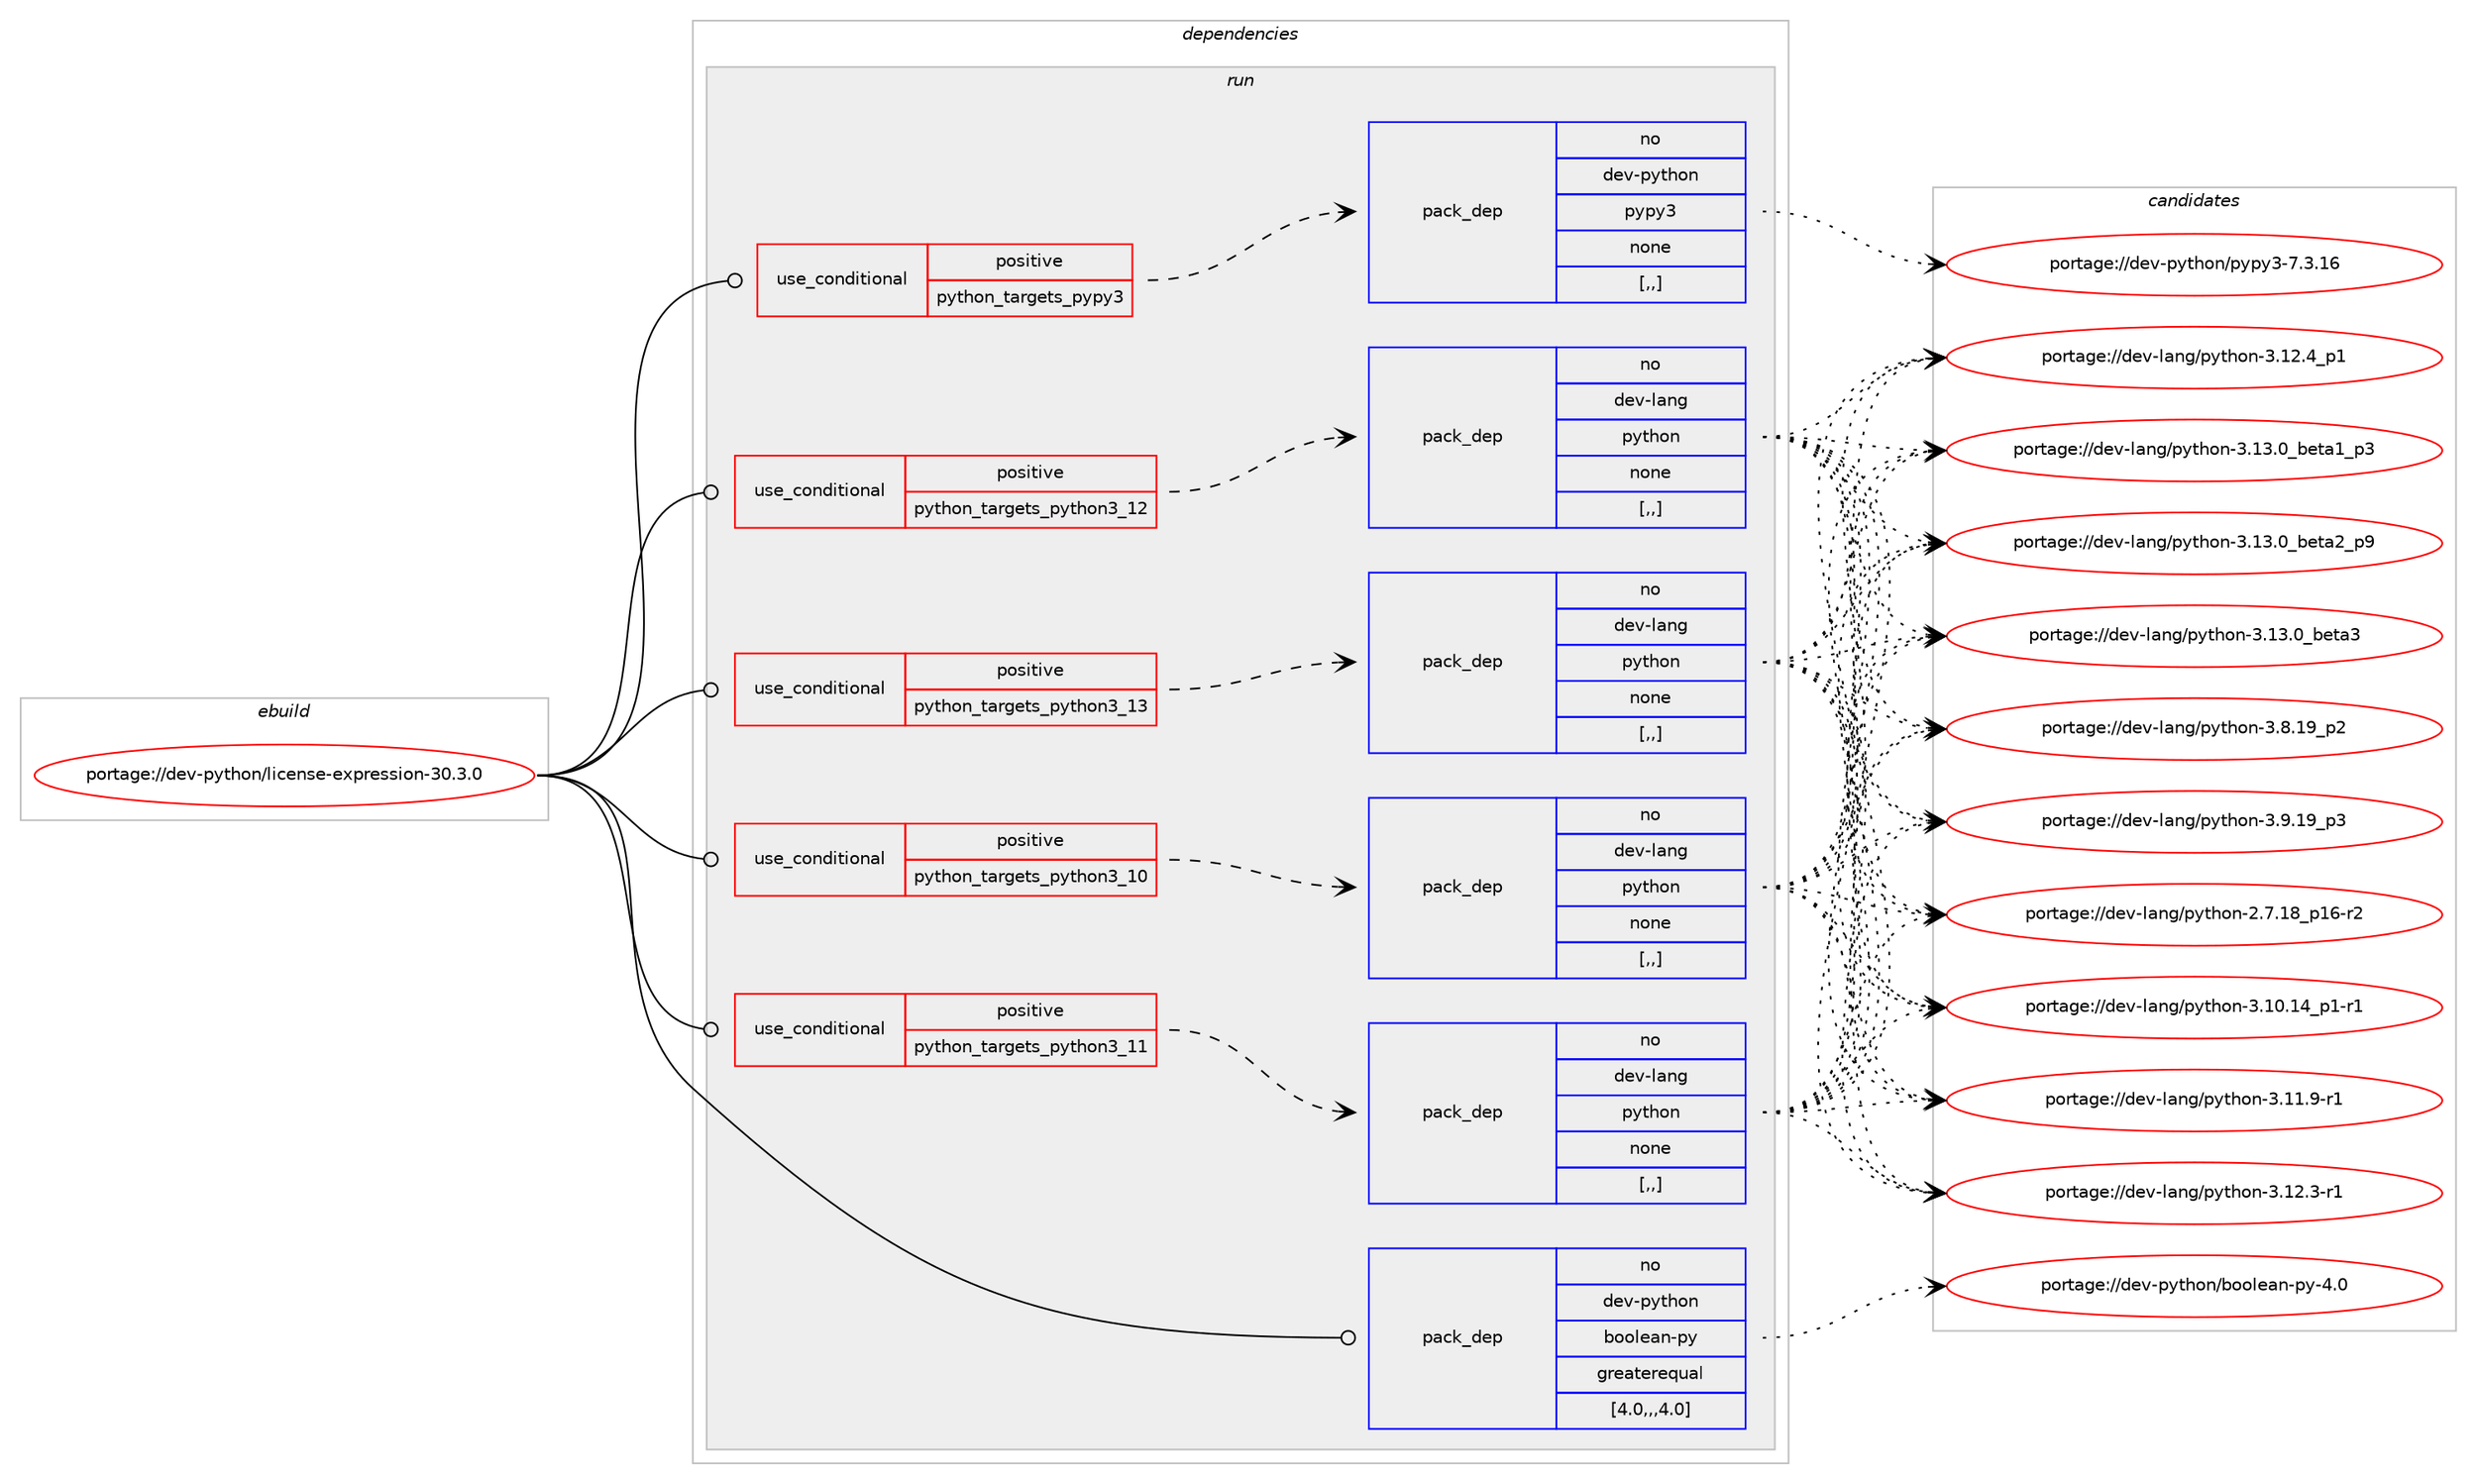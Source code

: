 digraph prolog {

# *************
# Graph options
# *************

newrank=true;
concentrate=true;
compound=true;
graph [rankdir=LR,fontname=Helvetica,fontsize=10,ranksep=1.5];#, ranksep=2.5, nodesep=0.2];
edge  [arrowhead=vee];
node  [fontname=Helvetica,fontsize=10];

# **********
# The ebuild
# **********

subgraph cluster_leftcol {
color=gray;
rank=same;
label=<<i>ebuild</i>>;
id [label="portage://dev-python/license-expression-30.3.0", color=red, width=4, href="../dev-python/license-expression-30.3.0.svg"];
}

# ****************
# The dependencies
# ****************

subgraph cluster_midcol {
color=gray;
label=<<i>dependencies</i>>;
subgraph cluster_compile {
fillcolor="#eeeeee";
style=filled;
label=<<i>compile</i>>;
}
subgraph cluster_compileandrun {
fillcolor="#eeeeee";
style=filled;
label=<<i>compile and run</i>>;
}
subgraph cluster_run {
fillcolor="#eeeeee";
style=filled;
label=<<i>run</i>>;
subgraph cond33473 {
dependency146912 [label=<<TABLE BORDER="0" CELLBORDER="1" CELLSPACING="0" CELLPADDING="4"><TR><TD ROWSPAN="3" CELLPADDING="10">use_conditional</TD></TR><TR><TD>positive</TD></TR><TR><TD>python_targets_pypy3</TD></TR></TABLE>>, shape=none, color=red];
subgraph pack112224 {
dependency146913 [label=<<TABLE BORDER="0" CELLBORDER="1" CELLSPACING="0" CELLPADDING="4" WIDTH="220"><TR><TD ROWSPAN="6" CELLPADDING="30">pack_dep</TD></TR><TR><TD WIDTH="110">no</TD></TR><TR><TD>dev-python</TD></TR><TR><TD>pypy3</TD></TR><TR><TD>none</TD></TR><TR><TD>[,,]</TD></TR></TABLE>>, shape=none, color=blue];
}
dependency146912:e -> dependency146913:w [weight=20,style="dashed",arrowhead="vee"];
}
id:e -> dependency146912:w [weight=20,style="solid",arrowhead="odot"];
subgraph cond33474 {
dependency146914 [label=<<TABLE BORDER="0" CELLBORDER="1" CELLSPACING="0" CELLPADDING="4"><TR><TD ROWSPAN="3" CELLPADDING="10">use_conditional</TD></TR><TR><TD>positive</TD></TR><TR><TD>python_targets_python3_10</TD></TR></TABLE>>, shape=none, color=red];
subgraph pack112225 {
dependency146915 [label=<<TABLE BORDER="0" CELLBORDER="1" CELLSPACING="0" CELLPADDING="4" WIDTH="220"><TR><TD ROWSPAN="6" CELLPADDING="30">pack_dep</TD></TR><TR><TD WIDTH="110">no</TD></TR><TR><TD>dev-lang</TD></TR><TR><TD>python</TD></TR><TR><TD>none</TD></TR><TR><TD>[,,]</TD></TR></TABLE>>, shape=none, color=blue];
}
dependency146914:e -> dependency146915:w [weight=20,style="dashed",arrowhead="vee"];
}
id:e -> dependency146914:w [weight=20,style="solid",arrowhead="odot"];
subgraph cond33475 {
dependency146916 [label=<<TABLE BORDER="0" CELLBORDER="1" CELLSPACING="0" CELLPADDING="4"><TR><TD ROWSPAN="3" CELLPADDING="10">use_conditional</TD></TR><TR><TD>positive</TD></TR><TR><TD>python_targets_python3_11</TD></TR></TABLE>>, shape=none, color=red];
subgraph pack112226 {
dependency146917 [label=<<TABLE BORDER="0" CELLBORDER="1" CELLSPACING="0" CELLPADDING="4" WIDTH="220"><TR><TD ROWSPAN="6" CELLPADDING="30">pack_dep</TD></TR><TR><TD WIDTH="110">no</TD></TR><TR><TD>dev-lang</TD></TR><TR><TD>python</TD></TR><TR><TD>none</TD></TR><TR><TD>[,,]</TD></TR></TABLE>>, shape=none, color=blue];
}
dependency146916:e -> dependency146917:w [weight=20,style="dashed",arrowhead="vee"];
}
id:e -> dependency146916:w [weight=20,style="solid",arrowhead="odot"];
subgraph cond33476 {
dependency146918 [label=<<TABLE BORDER="0" CELLBORDER="1" CELLSPACING="0" CELLPADDING="4"><TR><TD ROWSPAN="3" CELLPADDING="10">use_conditional</TD></TR><TR><TD>positive</TD></TR><TR><TD>python_targets_python3_12</TD></TR></TABLE>>, shape=none, color=red];
subgraph pack112227 {
dependency146919 [label=<<TABLE BORDER="0" CELLBORDER="1" CELLSPACING="0" CELLPADDING="4" WIDTH="220"><TR><TD ROWSPAN="6" CELLPADDING="30">pack_dep</TD></TR><TR><TD WIDTH="110">no</TD></TR><TR><TD>dev-lang</TD></TR><TR><TD>python</TD></TR><TR><TD>none</TD></TR><TR><TD>[,,]</TD></TR></TABLE>>, shape=none, color=blue];
}
dependency146918:e -> dependency146919:w [weight=20,style="dashed",arrowhead="vee"];
}
id:e -> dependency146918:w [weight=20,style="solid",arrowhead="odot"];
subgraph cond33477 {
dependency146920 [label=<<TABLE BORDER="0" CELLBORDER="1" CELLSPACING="0" CELLPADDING="4"><TR><TD ROWSPAN="3" CELLPADDING="10">use_conditional</TD></TR><TR><TD>positive</TD></TR><TR><TD>python_targets_python3_13</TD></TR></TABLE>>, shape=none, color=red];
subgraph pack112228 {
dependency146921 [label=<<TABLE BORDER="0" CELLBORDER="1" CELLSPACING="0" CELLPADDING="4" WIDTH="220"><TR><TD ROWSPAN="6" CELLPADDING="30">pack_dep</TD></TR><TR><TD WIDTH="110">no</TD></TR><TR><TD>dev-lang</TD></TR><TR><TD>python</TD></TR><TR><TD>none</TD></TR><TR><TD>[,,]</TD></TR></TABLE>>, shape=none, color=blue];
}
dependency146920:e -> dependency146921:w [weight=20,style="dashed",arrowhead="vee"];
}
id:e -> dependency146920:w [weight=20,style="solid",arrowhead="odot"];
subgraph pack112229 {
dependency146922 [label=<<TABLE BORDER="0" CELLBORDER="1" CELLSPACING="0" CELLPADDING="4" WIDTH="220"><TR><TD ROWSPAN="6" CELLPADDING="30">pack_dep</TD></TR><TR><TD WIDTH="110">no</TD></TR><TR><TD>dev-python</TD></TR><TR><TD>boolean-py</TD></TR><TR><TD>greaterequal</TD></TR><TR><TD>[4.0,,,4.0]</TD></TR></TABLE>>, shape=none, color=blue];
}
id:e -> dependency146922:w [weight=20,style="solid",arrowhead="odot"];
}
}

# **************
# The candidates
# **************

subgraph cluster_choices {
rank=same;
color=gray;
label=<<i>candidates</i>>;

subgraph choice112224 {
color=black;
nodesep=1;
choice10010111845112121116104111110471121211121215145554651464954 [label="portage://dev-python/pypy3-7.3.16", color=red, width=4,href="../dev-python/pypy3-7.3.16.svg"];
dependency146913:e -> choice10010111845112121116104111110471121211121215145554651464954:w [style=dotted,weight="100"];
}
subgraph choice112225 {
color=black;
nodesep=1;
choice100101118451089711010347112121116104111110455046554649569511249544511450 [label="portage://dev-lang/python-2.7.18_p16-r2", color=red, width=4,href="../dev-lang/python-2.7.18_p16-r2.svg"];
choice100101118451089711010347112121116104111110455146494846495295112494511449 [label="portage://dev-lang/python-3.10.14_p1-r1", color=red, width=4,href="../dev-lang/python-3.10.14_p1-r1.svg"];
choice100101118451089711010347112121116104111110455146494946574511449 [label="portage://dev-lang/python-3.11.9-r1", color=red, width=4,href="../dev-lang/python-3.11.9-r1.svg"];
choice100101118451089711010347112121116104111110455146495046514511449 [label="portage://dev-lang/python-3.12.3-r1", color=red, width=4,href="../dev-lang/python-3.12.3-r1.svg"];
choice100101118451089711010347112121116104111110455146495046529511249 [label="portage://dev-lang/python-3.12.4_p1", color=red, width=4,href="../dev-lang/python-3.12.4_p1.svg"];
choice10010111845108971101034711212111610411111045514649514648959810111697499511251 [label="portage://dev-lang/python-3.13.0_beta1_p3", color=red, width=4,href="../dev-lang/python-3.13.0_beta1_p3.svg"];
choice10010111845108971101034711212111610411111045514649514648959810111697509511257 [label="portage://dev-lang/python-3.13.0_beta2_p9", color=red, width=4,href="../dev-lang/python-3.13.0_beta2_p9.svg"];
choice1001011184510897110103471121211161041111104551464951464895981011169751 [label="portage://dev-lang/python-3.13.0_beta3", color=red, width=4,href="../dev-lang/python-3.13.0_beta3.svg"];
choice100101118451089711010347112121116104111110455146564649579511250 [label="portage://dev-lang/python-3.8.19_p2", color=red, width=4,href="../dev-lang/python-3.8.19_p2.svg"];
choice100101118451089711010347112121116104111110455146574649579511251 [label="portage://dev-lang/python-3.9.19_p3", color=red, width=4,href="../dev-lang/python-3.9.19_p3.svg"];
dependency146915:e -> choice100101118451089711010347112121116104111110455046554649569511249544511450:w [style=dotted,weight="100"];
dependency146915:e -> choice100101118451089711010347112121116104111110455146494846495295112494511449:w [style=dotted,weight="100"];
dependency146915:e -> choice100101118451089711010347112121116104111110455146494946574511449:w [style=dotted,weight="100"];
dependency146915:e -> choice100101118451089711010347112121116104111110455146495046514511449:w [style=dotted,weight="100"];
dependency146915:e -> choice100101118451089711010347112121116104111110455146495046529511249:w [style=dotted,weight="100"];
dependency146915:e -> choice10010111845108971101034711212111610411111045514649514648959810111697499511251:w [style=dotted,weight="100"];
dependency146915:e -> choice10010111845108971101034711212111610411111045514649514648959810111697509511257:w [style=dotted,weight="100"];
dependency146915:e -> choice1001011184510897110103471121211161041111104551464951464895981011169751:w [style=dotted,weight="100"];
dependency146915:e -> choice100101118451089711010347112121116104111110455146564649579511250:w [style=dotted,weight="100"];
dependency146915:e -> choice100101118451089711010347112121116104111110455146574649579511251:w [style=dotted,weight="100"];
}
subgraph choice112226 {
color=black;
nodesep=1;
choice100101118451089711010347112121116104111110455046554649569511249544511450 [label="portage://dev-lang/python-2.7.18_p16-r2", color=red, width=4,href="../dev-lang/python-2.7.18_p16-r2.svg"];
choice100101118451089711010347112121116104111110455146494846495295112494511449 [label="portage://dev-lang/python-3.10.14_p1-r1", color=red, width=4,href="../dev-lang/python-3.10.14_p1-r1.svg"];
choice100101118451089711010347112121116104111110455146494946574511449 [label="portage://dev-lang/python-3.11.9-r1", color=red, width=4,href="../dev-lang/python-3.11.9-r1.svg"];
choice100101118451089711010347112121116104111110455146495046514511449 [label="portage://dev-lang/python-3.12.3-r1", color=red, width=4,href="../dev-lang/python-3.12.3-r1.svg"];
choice100101118451089711010347112121116104111110455146495046529511249 [label="portage://dev-lang/python-3.12.4_p1", color=red, width=4,href="../dev-lang/python-3.12.4_p1.svg"];
choice10010111845108971101034711212111610411111045514649514648959810111697499511251 [label="portage://dev-lang/python-3.13.0_beta1_p3", color=red, width=4,href="../dev-lang/python-3.13.0_beta1_p3.svg"];
choice10010111845108971101034711212111610411111045514649514648959810111697509511257 [label="portage://dev-lang/python-3.13.0_beta2_p9", color=red, width=4,href="../dev-lang/python-3.13.0_beta2_p9.svg"];
choice1001011184510897110103471121211161041111104551464951464895981011169751 [label="portage://dev-lang/python-3.13.0_beta3", color=red, width=4,href="../dev-lang/python-3.13.0_beta3.svg"];
choice100101118451089711010347112121116104111110455146564649579511250 [label="portage://dev-lang/python-3.8.19_p2", color=red, width=4,href="../dev-lang/python-3.8.19_p2.svg"];
choice100101118451089711010347112121116104111110455146574649579511251 [label="portage://dev-lang/python-3.9.19_p3", color=red, width=4,href="../dev-lang/python-3.9.19_p3.svg"];
dependency146917:e -> choice100101118451089711010347112121116104111110455046554649569511249544511450:w [style=dotted,weight="100"];
dependency146917:e -> choice100101118451089711010347112121116104111110455146494846495295112494511449:w [style=dotted,weight="100"];
dependency146917:e -> choice100101118451089711010347112121116104111110455146494946574511449:w [style=dotted,weight="100"];
dependency146917:e -> choice100101118451089711010347112121116104111110455146495046514511449:w [style=dotted,weight="100"];
dependency146917:e -> choice100101118451089711010347112121116104111110455146495046529511249:w [style=dotted,weight="100"];
dependency146917:e -> choice10010111845108971101034711212111610411111045514649514648959810111697499511251:w [style=dotted,weight="100"];
dependency146917:e -> choice10010111845108971101034711212111610411111045514649514648959810111697509511257:w [style=dotted,weight="100"];
dependency146917:e -> choice1001011184510897110103471121211161041111104551464951464895981011169751:w [style=dotted,weight="100"];
dependency146917:e -> choice100101118451089711010347112121116104111110455146564649579511250:w [style=dotted,weight="100"];
dependency146917:e -> choice100101118451089711010347112121116104111110455146574649579511251:w [style=dotted,weight="100"];
}
subgraph choice112227 {
color=black;
nodesep=1;
choice100101118451089711010347112121116104111110455046554649569511249544511450 [label="portage://dev-lang/python-2.7.18_p16-r2", color=red, width=4,href="../dev-lang/python-2.7.18_p16-r2.svg"];
choice100101118451089711010347112121116104111110455146494846495295112494511449 [label="portage://dev-lang/python-3.10.14_p1-r1", color=red, width=4,href="../dev-lang/python-3.10.14_p1-r1.svg"];
choice100101118451089711010347112121116104111110455146494946574511449 [label="portage://dev-lang/python-3.11.9-r1", color=red, width=4,href="../dev-lang/python-3.11.9-r1.svg"];
choice100101118451089711010347112121116104111110455146495046514511449 [label="portage://dev-lang/python-3.12.3-r1", color=red, width=4,href="../dev-lang/python-3.12.3-r1.svg"];
choice100101118451089711010347112121116104111110455146495046529511249 [label="portage://dev-lang/python-3.12.4_p1", color=red, width=4,href="../dev-lang/python-3.12.4_p1.svg"];
choice10010111845108971101034711212111610411111045514649514648959810111697499511251 [label="portage://dev-lang/python-3.13.0_beta1_p3", color=red, width=4,href="../dev-lang/python-3.13.0_beta1_p3.svg"];
choice10010111845108971101034711212111610411111045514649514648959810111697509511257 [label="portage://dev-lang/python-3.13.0_beta2_p9", color=red, width=4,href="../dev-lang/python-3.13.0_beta2_p9.svg"];
choice1001011184510897110103471121211161041111104551464951464895981011169751 [label="portage://dev-lang/python-3.13.0_beta3", color=red, width=4,href="../dev-lang/python-3.13.0_beta3.svg"];
choice100101118451089711010347112121116104111110455146564649579511250 [label="portage://dev-lang/python-3.8.19_p2", color=red, width=4,href="../dev-lang/python-3.8.19_p2.svg"];
choice100101118451089711010347112121116104111110455146574649579511251 [label="portage://dev-lang/python-3.9.19_p3", color=red, width=4,href="../dev-lang/python-3.9.19_p3.svg"];
dependency146919:e -> choice100101118451089711010347112121116104111110455046554649569511249544511450:w [style=dotted,weight="100"];
dependency146919:e -> choice100101118451089711010347112121116104111110455146494846495295112494511449:w [style=dotted,weight="100"];
dependency146919:e -> choice100101118451089711010347112121116104111110455146494946574511449:w [style=dotted,weight="100"];
dependency146919:e -> choice100101118451089711010347112121116104111110455146495046514511449:w [style=dotted,weight="100"];
dependency146919:e -> choice100101118451089711010347112121116104111110455146495046529511249:w [style=dotted,weight="100"];
dependency146919:e -> choice10010111845108971101034711212111610411111045514649514648959810111697499511251:w [style=dotted,weight="100"];
dependency146919:e -> choice10010111845108971101034711212111610411111045514649514648959810111697509511257:w [style=dotted,weight="100"];
dependency146919:e -> choice1001011184510897110103471121211161041111104551464951464895981011169751:w [style=dotted,weight="100"];
dependency146919:e -> choice100101118451089711010347112121116104111110455146564649579511250:w [style=dotted,weight="100"];
dependency146919:e -> choice100101118451089711010347112121116104111110455146574649579511251:w [style=dotted,weight="100"];
}
subgraph choice112228 {
color=black;
nodesep=1;
choice100101118451089711010347112121116104111110455046554649569511249544511450 [label="portage://dev-lang/python-2.7.18_p16-r2", color=red, width=4,href="../dev-lang/python-2.7.18_p16-r2.svg"];
choice100101118451089711010347112121116104111110455146494846495295112494511449 [label="portage://dev-lang/python-3.10.14_p1-r1", color=red, width=4,href="../dev-lang/python-3.10.14_p1-r1.svg"];
choice100101118451089711010347112121116104111110455146494946574511449 [label="portage://dev-lang/python-3.11.9-r1", color=red, width=4,href="../dev-lang/python-3.11.9-r1.svg"];
choice100101118451089711010347112121116104111110455146495046514511449 [label="portage://dev-lang/python-3.12.3-r1", color=red, width=4,href="../dev-lang/python-3.12.3-r1.svg"];
choice100101118451089711010347112121116104111110455146495046529511249 [label="portage://dev-lang/python-3.12.4_p1", color=red, width=4,href="../dev-lang/python-3.12.4_p1.svg"];
choice10010111845108971101034711212111610411111045514649514648959810111697499511251 [label="portage://dev-lang/python-3.13.0_beta1_p3", color=red, width=4,href="../dev-lang/python-3.13.0_beta1_p3.svg"];
choice10010111845108971101034711212111610411111045514649514648959810111697509511257 [label="portage://dev-lang/python-3.13.0_beta2_p9", color=red, width=4,href="../dev-lang/python-3.13.0_beta2_p9.svg"];
choice1001011184510897110103471121211161041111104551464951464895981011169751 [label="portage://dev-lang/python-3.13.0_beta3", color=red, width=4,href="../dev-lang/python-3.13.0_beta3.svg"];
choice100101118451089711010347112121116104111110455146564649579511250 [label="portage://dev-lang/python-3.8.19_p2", color=red, width=4,href="../dev-lang/python-3.8.19_p2.svg"];
choice100101118451089711010347112121116104111110455146574649579511251 [label="portage://dev-lang/python-3.9.19_p3", color=red, width=4,href="../dev-lang/python-3.9.19_p3.svg"];
dependency146921:e -> choice100101118451089711010347112121116104111110455046554649569511249544511450:w [style=dotted,weight="100"];
dependency146921:e -> choice100101118451089711010347112121116104111110455146494846495295112494511449:w [style=dotted,weight="100"];
dependency146921:e -> choice100101118451089711010347112121116104111110455146494946574511449:w [style=dotted,weight="100"];
dependency146921:e -> choice100101118451089711010347112121116104111110455146495046514511449:w [style=dotted,weight="100"];
dependency146921:e -> choice100101118451089711010347112121116104111110455146495046529511249:w [style=dotted,weight="100"];
dependency146921:e -> choice10010111845108971101034711212111610411111045514649514648959810111697499511251:w [style=dotted,weight="100"];
dependency146921:e -> choice10010111845108971101034711212111610411111045514649514648959810111697509511257:w [style=dotted,weight="100"];
dependency146921:e -> choice1001011184510897110103471121211161041111104551464951464895981011169751:w [style=dotted,weight="100"];
dependency146921:e -> choice100101118451089711010347112121116104111110455146564649579511250:w [style=dotted,weight="100"];
dependency146921:e -> choice100101118451089711010347112121116104111110455146574649579511251:w [style=dotted,weight="100"];
}
subgraph choice112229 {
color=black;
nodesep=1;
choice100101118451121211161041111104798111111108101971104511212145524648 [label="portage://dev-python/boolean-py-4.0", color=red, width=4,href="../dev-python/boolean-py-4.0.svg"];
dependency146922:e -> choice100101118451121211161041111104798111111108101971104511212145524648:w [style=dotted,weight="100"];
}
}

}
